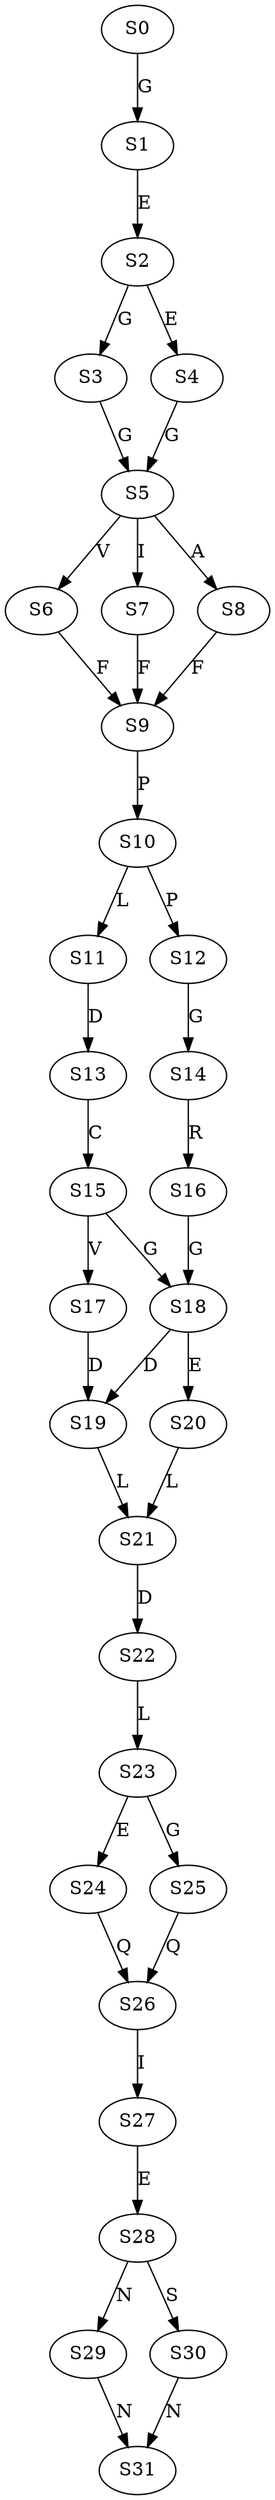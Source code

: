 strict digraph  {
	S0 -> S1 [ label = G ];
	S1 -> S2 [ label = E ];
	S2 -> S3 [ label = G ];
	S2 -> S4 [ label = E ];
	S3 -> S5 [ label = G ];
	S4 -> S5 [ label = G ];
	S5 -> S6 [ label = V ];
	S5 -> S7 [ label = I ];
	S5 -> S8 [ label = A ];
	S6 -> S9 [ label = F ];
	S7 -> S9 [ label = F ];
	S8 -> S9 [ label = F ];
	S9 -> S10 [ label = P ];
	S10 -> S11 [ label = L ];
	S10 -> S12 [ label = P ];
	S11 -> S13 [ label = D ];
	S12 -> S14 [ label = G ];
	S13 -> S15 [ label = C ];
	S14 -> S16 [ label = R ];
	S15 -> S17 [ label = V ];
	S15 -> S18 [ label = G ];
	S16 -> S18 [ label = G ];
	S17 -> S19 [ label = D ];
	S18 -> S19 [ label = D ];
	S18 -> S20 [ label = E ];
	S19 -> S21 [ label = L ];
	S20 -> S21 [ label = L ];
	S21 -> S22 [ label = D ];
	S22 -> S23 [ label = L ];
	S23 -> S24 [ label = E ];
	S23 -> S25 [ label = G ];
	S24 -> S26 [ label = Q ];
	S25 -> S26 [ label = Q ];
	S26 -> S27 [ label = I ];
	S27 -> S28 [ label = E ];
	S28 -> S29 [ label = N ];
	S28 -> S30 [ label = S ];
	S29 -> S31 [ label = N ];
	S30 -> S31 [ label = N ];
}
